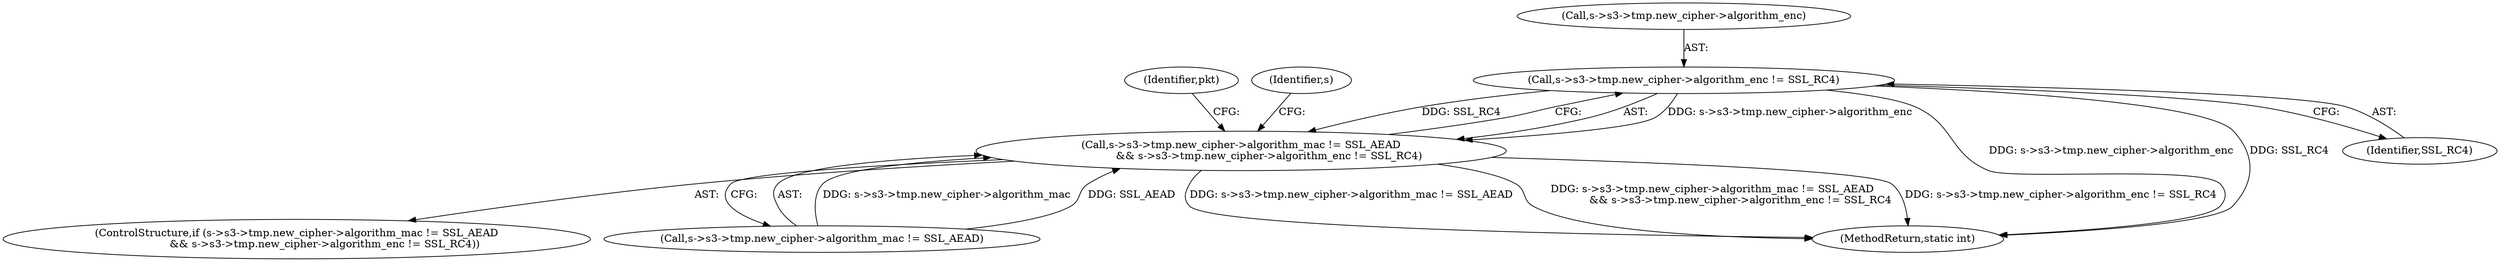 digraph "0_openssl_4ad93618d26a3ea23d36ad5498ff4f59eff3a4d2_8@pointer" {
"1000832" [label="(Call,s->s3->tmp.new_cipher->algorithm_enc != SSL_RC4)"];
"1000820" [label="(Call,s->s3->tmp.new_cipher->algorithm_mac != SSL_AEAD\n                 && s->s3->tmp.new_cipher->algorithm_enc != SSL_RC4)"];
"1001017" [label="(MethodReturn,static int)"];
"1000832" [label="(Call,s->s3->tmp.new_cipher->algorithm_enc != SSL_RC4)"];
"1000820" [label="(Call,s->s3->tmp.new_cipher->algorithm_mac != SSL_AEAD\n                 && s->s3->tmp.new_cipher->algorithm_enc != SSL_RC4)"];
"1000842" [label="(Identifier,SSL_RC4)"];
"1000209" [label="(Identifier,pkt)"];
"1000819" [label="(ControlStructure,if (s->s3->tmp.new_cipher->algorithm_mac != SSL_AEAD\n                 && s->s3->tmp.new_cipher->algorithm_enc != SSL_RC4))"];
"1000845" [label="(Identifier,s)"];
"1000821" [label="(Call,s->s3->tmp.new_cipher->algorithm_mac != SSL_AEAD)"];
"1000833" [label="(Call,s->s3->tmp.new_cipher->algorithm_enc)"];
"1000832" -> "1000820"  [label="AST: "];
"1000832" -> "1000842"  [label="CFG: "];
"1000833" -> "1000832"  [label="AST: "];
"1000842" -> "1000832"  [label="AST: "];
"1000820" -> "1000832"  [label="CFG: "];
"1000832" -> "1001017"  [label="DDG: s->s3->tmp.new_cipher->algorithm_enc"];
"1000832" -> "1001017"  [label="DDG: SSL_RC4"];
"1000832" -> "1000820"  [label="DDG: s->s3->tmp.new_cipher->algorithm_enc"];
"1000832" -> "1000820"  [label="DDG: SSL_RC4"];
"1000820" -> "1000819"  [label="AST: "];
"1000820" -> "1000821"  [label="CFG: "];
"1000821" -> "1000820"  [label="AST: "];
"1000209" -> "1000820"  [label="CFG: "];
"1000845" -> "1000820"  [label="CFG: "];
"1000820" -> "1001017"  [label="DDG: s->s3->tmp.new_cipher->algorithm_mac != SSL_AEAD\n                 && s->s3->tmp.new_cipher->algorithm_enc != SSL_RC4"];
"1000820" -> "1001017"  [label="DDG: s->s3->tmp.new_cipher->algorithm_enc != SSL_RC4"];
"1000820" -> "1001017"  [label="DDG: s->s3->tmp.new_cipher->algorithm_mac != SSL_AEAD"];
"1000821" -> "1000820"  [label="DDG: s->s3->tmp.new_cipher->algorithm_mac"];
"1000821" -> "1000820"  [label="DDG: SSL_AEAD"];
}
